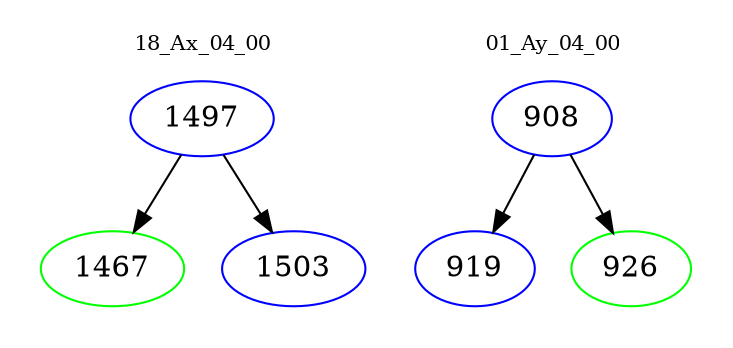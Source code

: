 digraph{
subgraph cluster_0 {
color = white
label = "18_Ax_04_00";
fontsize=10;
T0_1497 [label="1497", color="blue"]
T0_1497 -> T0_1467 [color="black"]
T0_1467 [label="1467", color="green"]
T0_1497 -> T0_1503 [color="black"]
T0_1503 [label="1503", color="blue"]
}
subgraph cluster_1 {
color = white
label = "01_Ay_04_00";
fontsize=10;
T1_908 [label="908", color="blue"]
T1_908 -> T1_919 [color="black"]
T1_919 [label="919", color="blue"]
T1_908 -> T1_926 [color="black"]
T1_926 [label="926", color="green"]
}
}
